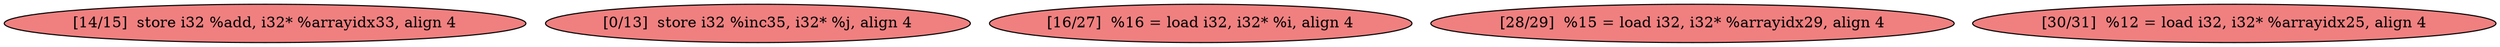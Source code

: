 
digraph G {


node488 [fillcolor=lightcoral,label="[14/15]  store i32 %add, i32* %arrayidx33, align 4",shape=ellipse,style=filled ]
node487 [fillcolor=lightcoral,label="[0/13]  store i32 %inc35, i32* %j, align 4",shape=ellipse,style=filled ]
node486 [fillcolor=lightcoral,label="[16/27]  %16 = load i32, i32* %i, align 4",shape=ellipse,style=filled ]
node484 [fillcolor=lightcoral,label="[28/29]  %15 = load i32, i32* %arrayidx29, align 4",shape=ellipse,style=filled ]
node485 [fillcolor=lightcoral,label="[30/31]  %12 = load i32, i32* %arrayidx25, align 4",shape=ellipse,style=filled ]



}
